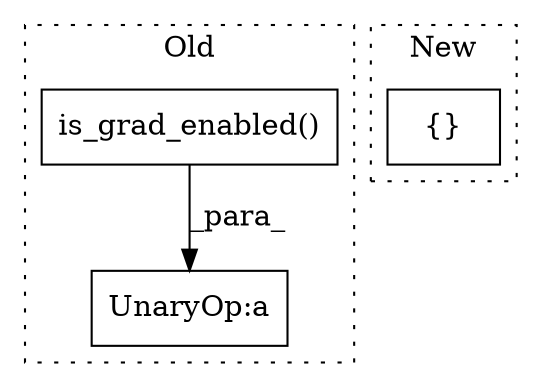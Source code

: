 digraph G {
subgraph cluster0 {
1 [label="is_grad_enabled()" a="75" s="10390" l="23" shape="box"];
3 [label="UnaryOp:a" a="61" s="10368" l="46" shape="box"];
label = "Old";
style="dotted";
}
subgraph cluster1 {
2 [label="{}" a="59" s="10753,10758" l="1,0" shape="box"];
label = "New";
style="dotted";
}
1 -> 3 [label="_para_"];
}